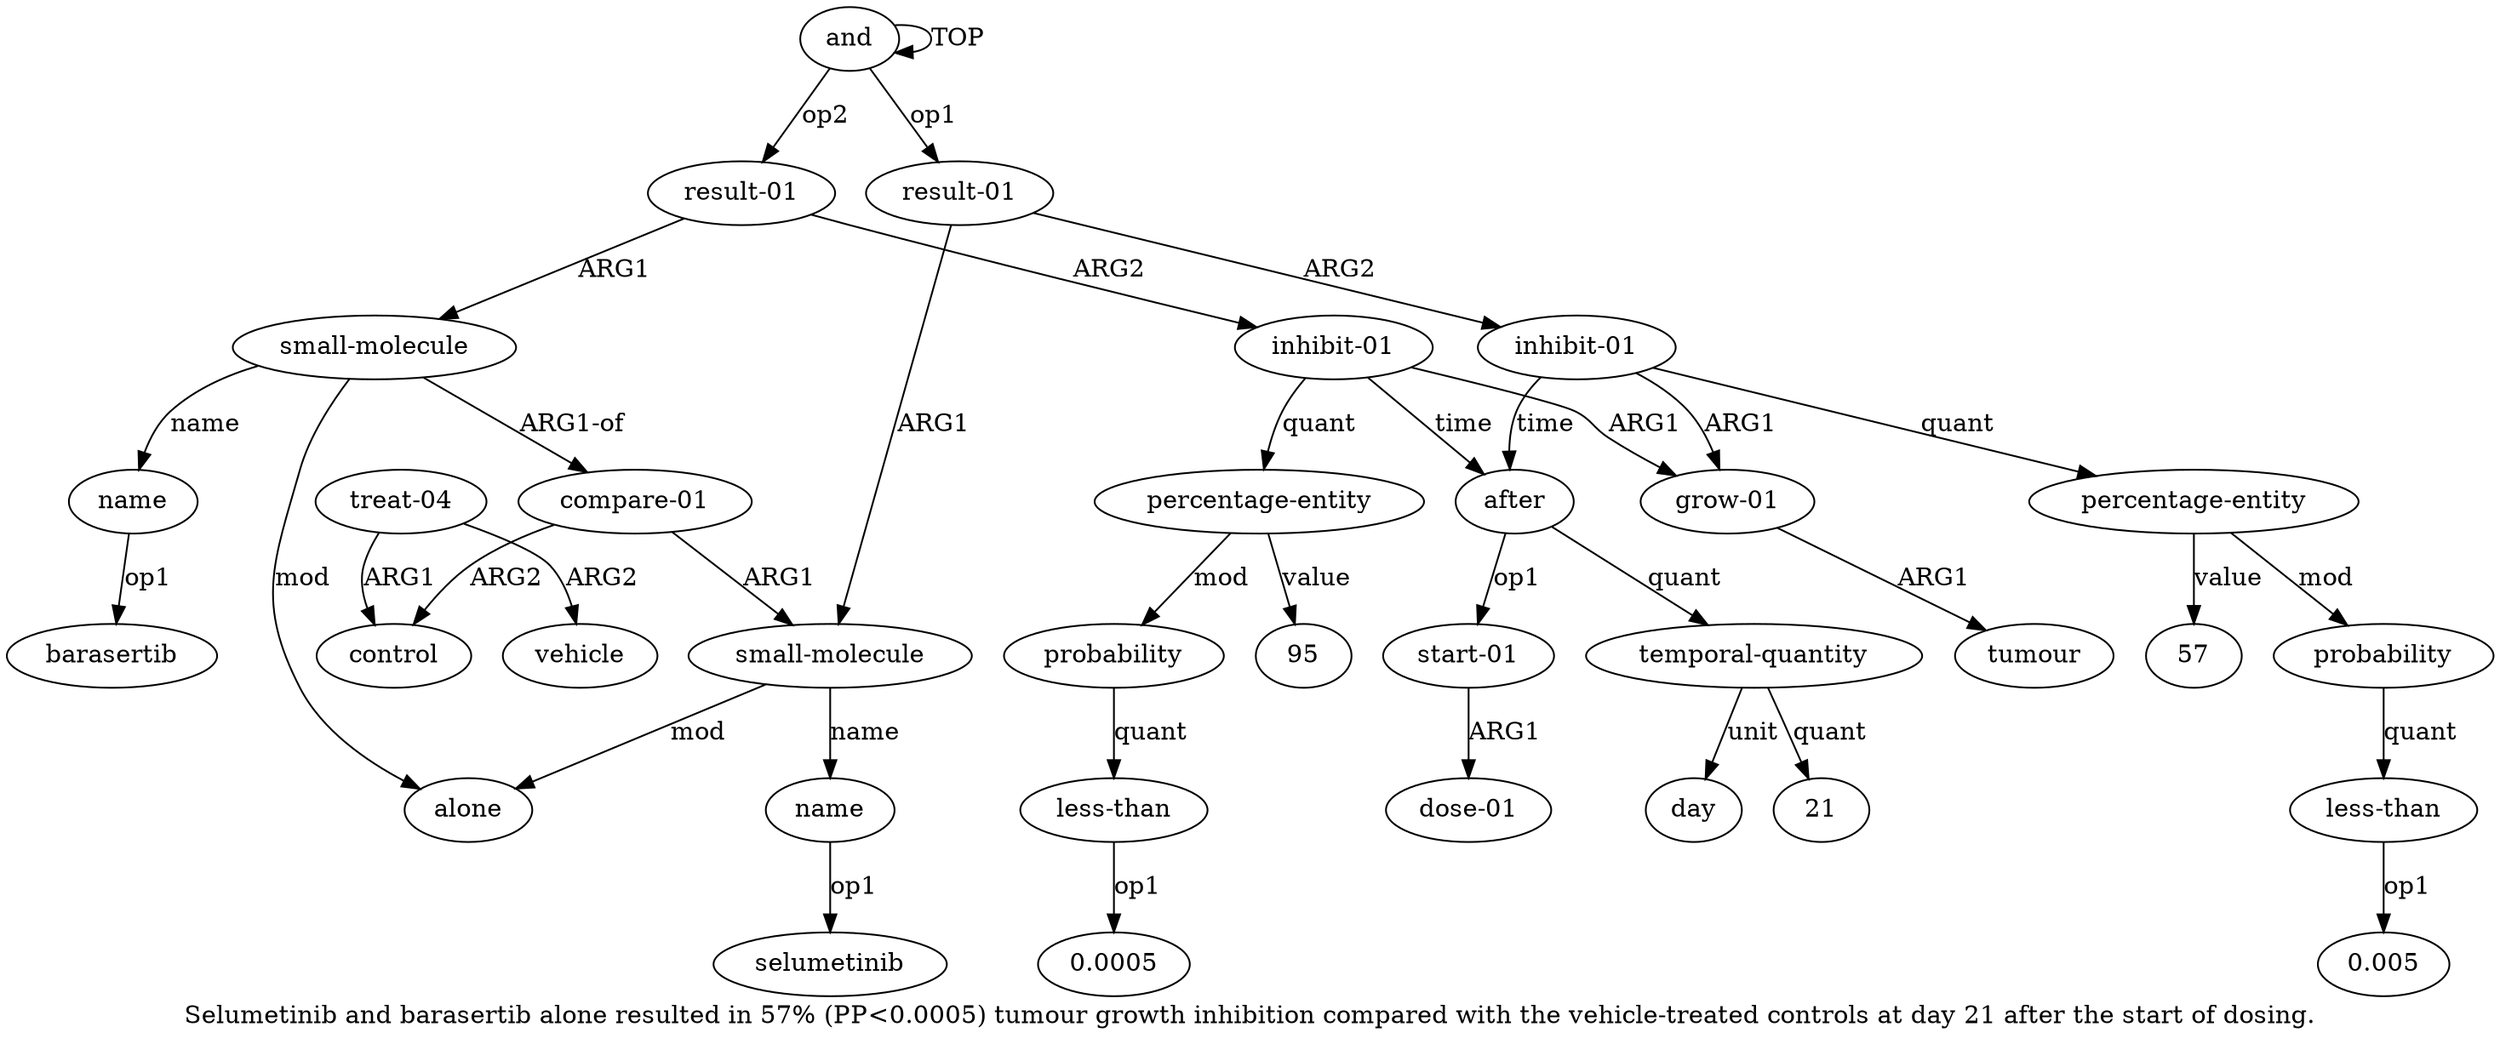 digraph  {
	graph [label="Selumetinib and barasertib alone resulted in 57% (PP<0.0005) tumour growth inhibition compared with the vehicle-treated controls \
at day 21 after the start of dosing."];
	node [label="\N"];
	a20	 [color=black,
		gold_ind=20,
		gold_label="result-01",
		label="result-01",
		test_ind=20,
		test_label="result-01"];
	a21	 [color=black,
		gold_ind=21,
		gold_label="small-molecule",
		label="small-molecule",
		test_ind=21,
		test_label="small-molecule"];
	a20 -> a21 [key=0,
	color=black,
	gold_label=ARG1,
	label=ARG1,
	test_label=ARG1];
a23 [color=black,
	gold_ind=23,
	gold_label="inhibit-01",
	label="inhibit-01",
	test_ind=23,
	test_label="inhibit-01"];
a20 -> a23 [key=0,
color=black,
gold_label=ARG2,
label=ARG2,
test_label=ARG2];
a22 [color=black,
gold_ind=22,
gold_label=name,
label=name,
test_ind=22,
test_label=name];
a21 -> a22 [key=0,
color=black,
gold_label=name,
label=name,
test_label=name];
a5 [color=black,
gold_ind=5,
gold_label="compare-01",
label="compare-01",
test_ind=5,
test_label="compare-01"];
a21 -> a5 [key=0,
color=black,
gold_label="ARG1-of",
label="ARG1-of",
test_label="ARG1-of"];
a4 [color=black,
gold_ind=4,
gold_label=alone,
label=alone,
test_ind=4,
test_label=alone];
a21 -> a4 [key=0,
color=black,
gold_label=mod,
label=mod,
test_label=mod];
"a22 barasertib" [color=black,
gold_ind=-1,
gold_label=barasertib,
label=barasertib,
test_ind=-1,
test_label=barasertib];
a22 -> "a22 barasertib" [key=0,
color=black,
gold_label=op1,
label=op1,
test_label=op1];
a24 [color=black,
gold_ind=24,
gold_label="percentage-entity",
label="percentage-entity",
test_ind=24,
test_label="percentage-entity"];
a23 -> a24 [key=0,
color=black,
gold_label=quant,
label=quant,
test_label=quant];
a15 [color=black,
gold_ind=15,
gold_label=after,
label=after,
test_ind=15,
test_label=after];
a23 -> a15 [key=0,
color=black,
gold_label=time,
label=time,
test_label=time];
a10 [color=black,
gold_ind=10,
gold_label="grow-01",
label="grow-01",
test_ind=10,
test_label="grow-01"];
a23 -> a10 [key=0,
color=black,
gold_label=ARG1,
label=ARG1,
test_label=ARG1];
a25 [color=black,
gold_ind=25,
gold_label=probability,
label=probability,
test_ind=25,
test_label=probability];
a24 -> a25 [key=0,
color=black,
gold_label=mod,
label=mod,
test_label=mod];
"a24 95" [color=black,
gold_ind=-1,
gold_label=95,
label=95,
test_ind=-1,
test_label=95];
a24 -> "a24 95" [key=0,
color=black,
gold_label=value,
label=value,
test_label=value];
a26 [color=black,
gold_ind=26,
gold_label="less-than",
label="less-than",
test_ind=26,
test_label="less-than"];
a25 -> a26 [key=0,
color=black,
gold_label=quant,
label=quant,
test_label=quant];
"a26 0.0005" [color=black,
gold_ind=-1,
gold_label=0.0005,
label=0.0005,
test_ind=-1,
test_label=0.0005];
a26 -> "a26 0.0005" [key=0,
color=black,
gold_label=op1,
label=op1,
test_label=op1];
"a14 0.005" [color=black,
gold_ind=-1,
gold_label=0.005,
label=0.005,
test_ind=-1,
test_label=0.005];
"a3 selumetinib" [color=black,
gold_ind=-1,
gold_label=selumetinib,
label=selumetinib,
test_ind=-1,
test_label=selumetinib];
"a12 57" [color=black,
gold_ind=-1,
gold_label=57,
label=57,
test_ind=-1,
test_label=57];
a16 [color=black,
gold_ind=16,
gold_label="start-01",
label="start-01",
test_ind=16,
test_label="start-01"];
a15 -> a16 [key=0,
color=black,
gold_label=op1,
label=op1,
test_label=op1];
a18 [color=black,
gold_ind=18,
gold_label="temporal-quantity",
label="temporal-quantity",
test_ind=18,
test_label="temporal-quantity"];
a15 -> a18 [key=0,
color=black,
gold_label=quant,
label=quant,
test_label=quant];
a14 [color=black,
gold_ind=14,
gold_label="less-than",
label="less-than",
test_ind=14,
test_label="less-than"];
a14 -> "a14 0.005" [key=0,
color=black,
gold_label=op1,
label=op1,
test_label=op1];
a17 [color=black,
gold_ind=17,
gold_label="dose-01",
label="dose-01",
test_ind=17,
test_label="dose-01"];
a16 -> a17 [key=0,
color=black,
gold_label=ARG1,
label=ARG1,
test_label=ARG1];
a11 [color=black,
gold_ind=11,
gold_label=tumour,
label=tumour,
test_ind=11,
test_label=tumour];
a10 -> a11 [key=0,
color=black,
gold_label=ARG1,
label=ARG1,
test_label=ARG1];
a13 [color=black,
gold_ind=13,
gold_label=probability,
label=probability,
test_ind=13,
test_label=probability];
a13 -> a14 [key=0,
color=black,
gold_label=quant,
label=quant,
test_label=quant];
a12 [color=black,
gold_ind=12,
gold_label="percentage-entity",
label="percentage-entity",
test_ind=12,
test_label="percentage-entity"];
a12 -> "a12 57" [key=0,
color=black,
gold_label=value,
label=value,
test_label=value];
a12 -> a13 [key=0,
color=black,
gold_label=mod,
label=mod,
test_label=mod];
a19 [color=black,
gold_ind=19,
gold_label=day,
label=day,
test_ind=19,
test_label=day];
a18 -> a19 [key=0,
color=black,
gold_label=unit,
label=unit,
test_label=unit];
"a18 21" [color=black,
gold_ind=-1,
gold_label=21,
label=21,
test_ind=-1,
test_label=21];
a18 -> "a18 21" [key=0,
color=black,
gold_label=quant,
label=quant,
test_label=quant];
a1 [color=black,
gold_ind=1,
gold_label="result-01",
label="result-01",
test_ind=1,
test_label="result-01"];
a2 [color=black,
gold_ind=2,
gold_label="small-molecule",
label="small-molecule",
test_ind=2,
test_label="small-molecule"];
a1 -> a2 [key=0,
color=black,
gold_label=ARG1,
label=ARG1,
test_label=ARG1];
a9 [color=black,
gold_ind=9,
gold_label="inhibit-01",
label="inhibit-01",
test_ind=9,
test_label="inhibit-01"];
a1 -> a9 [key=0,
color=black,
gold_label=ARG2,
label=ARG2,
test_label=ARG2];
a0 [color=black,
gold_ind=0,
gold_label=and,
label=and,
test_ind=0,
test_label=and];
a0 -> a20 [key=0,
color=black,
gold_label=op2,
label=op2,
test_label=op2];
a0 -> a1 [key=0,
color=black,
gold_label=op1,
label=op1,
test_label=op1];
a0 -> a0 [key=0,
color=black,
gold_label=TOP,
label=TOP,
test_label=TOP];
a3 [color=black,
gold_ind=3,
gold_label=name,
label=name,
test_ind=3,
test_label=name];
a3 -> "a3 selumetinib" [key=0,
color=black,
gold_label=op1,
label=op1,
test_label=op1];
a2 -> a3 [key=0,
color=black,
gold_label=name,
label=name,
test_label=name];
a2 -> a4 [key=0,
color=black,
gold_label=mod,
label=mod,
test_label=mod];
a5 -> a2 [key=0,
color=black,
gold_label=ARG1,
label=ARG1,
test_label=ARG1];
a6 [color=black,
gold_ind=6,
gold_label=control,
label=control,
test_ind=6,
test_label=control];
a5 -> a6 [key=0,
color=black,
gold_label=ARG2,
label=ARG2,
test_label=ARG2];
a7 [color=black,
gold_ind=7,
gold_label="treat-04",
label="treat-04",
test_ind=7,
test_label="treat-04"];
a7 -> a6 [key=0,
color=black,
gold_label=ARG1,
label=ARG1,
test_label=ARG1];
a8 [color=black,
gold_ind=8,
gold_label=vehicle,
label=vehicle,
test_ind=8,
test_label=vehicle];
a7 -> a8 [key=0,
color=black,
gold_label=ARG2,
label=ARG2,
test_label=ARG2];
a9 -> a15 [key=0,
color=black,
gold_label=time,
label=time,
test_label=time];
a9 -> a10 [key=0,
color=black,
gold_label=ARG1,
label=ARG1,
test_label=ARG1];
a9 -> a12 [key=0,
color=black,
gold_label=quant,
label=quant,
test_label=quant];
}
